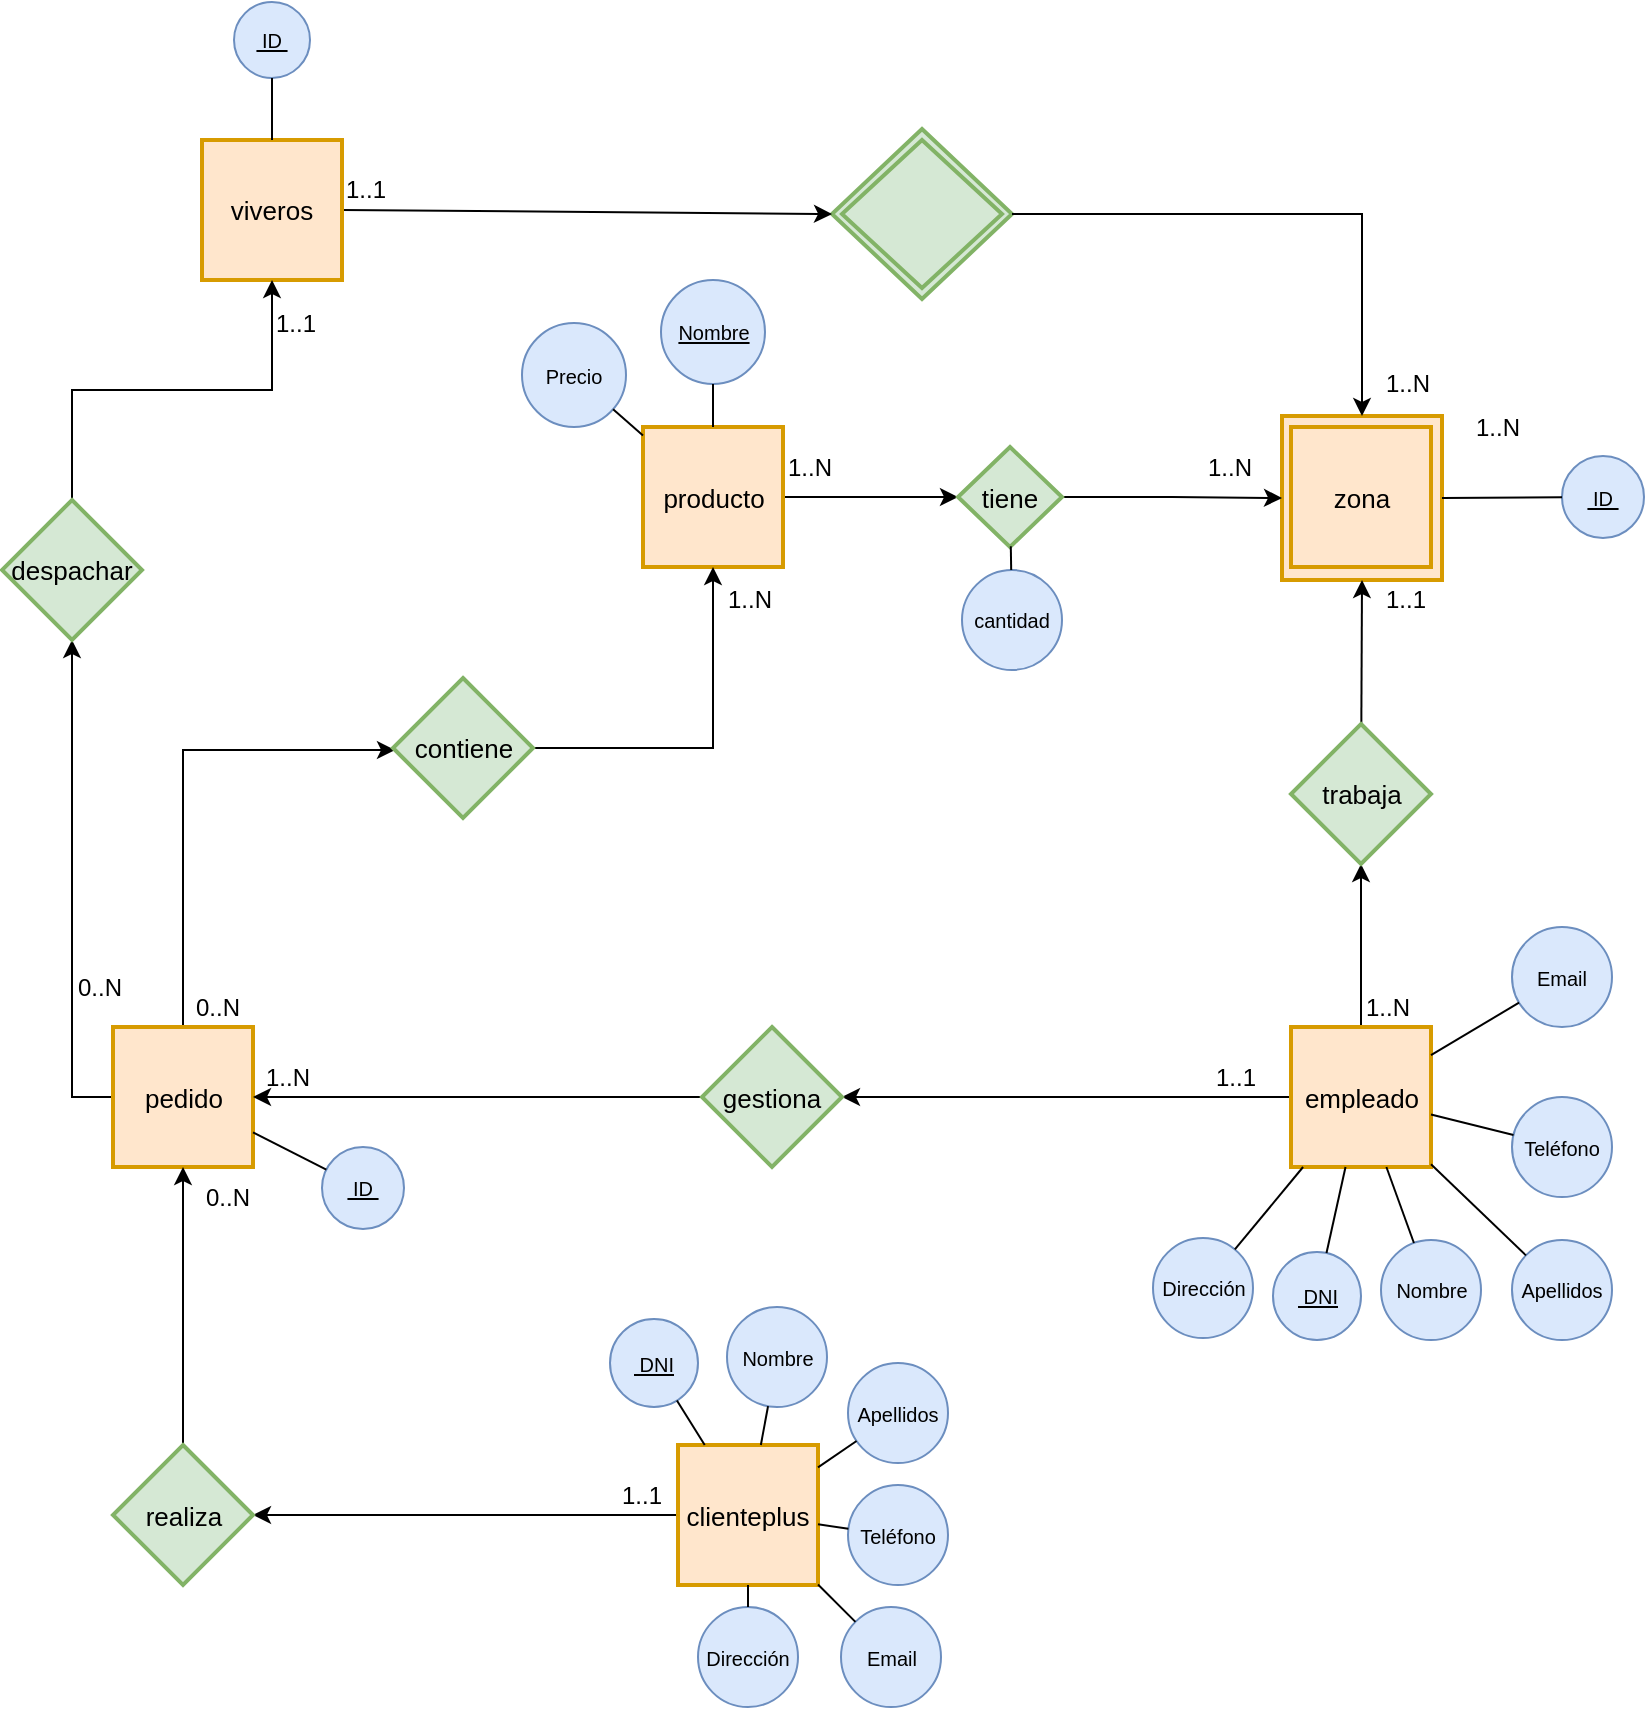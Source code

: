 <mxfile version="12.1.4" type="google" pages="1"><diagram id="fc1f3b67-3c9b-b1b3-7705-706421d27264" name="viveros"><mxGraphModel dx="1027" dy="450" grid="1" gridSize="10" guides="1" tooltips="1" connect="1" arrows="1" fold="1" page="1" pageScale="1" pageWidth="850" pageHeight="1100" math="0" shadow="0"><root><mxCell id="0"/><mxCell id="1" parent="0"/><mxCell id="VhdvfVm2bd-a9Y0fIcU3-1" value="&lt;div&gt;&lt;br&gt;&lt;/div&gt;" style="shape=rhombus;strokeWidth=2;fontSize=13;perimeter=rhombusPerimeter;whiteSpace=wrap;html=1;align=center;fillColor=#d5e8d4;strokeColor=#82b366;" vertex="1" parent="1"><mxGeometry x="435" y="95.5" width="90" height="85" as="geometry"/></mxCell><mxCell id="ls2OXbOkN76TDWyOJw7h-2" value="" style="strokeWidth=2;whiteSpace=wrap;html=1;align=center;fontSize=13;fontFamily=Helvetica;fontColor=#000000;strokeColor=#d79b00;fillColor=#ffe6cc;" parent="1" vertex="1"><mxGeometry x="660" y="239" width="80" height="82" as="geometry"/></mxCell><mxCell id="Z8c_3rvrhcYMwWLiJpeK-27" style="edgeStyle=none;rounded=0;orthogonalLoop=1;jettySize=auto;html=1;exitX=1;exitY=0.5;exitDx=0;exitDy=0;entryX=0;entryY=0.5;entryDx=0;entryDy=0;" parent="1" source="4cd4486c729dc68b-1" target="VhdvfVm2bd-a9Y0fIcU3-1" edge="1"><mxGeometry relative="1" as="geometry"><mxPoint x="380" y="138" as="targetPoint"/></mxGeometry></mxCell><mxCell id="4cd4486c729dc68b-1" value="viveros" style="strokeWidth=2;whiteSpace=wrap;html=1;align=center;fontSize=13;fontFamily=Helvetica;fontColor=#000000;strokeColor=#d79b00;fillColor=#ffe6cc;" parent="1" vertex="1"><mxGeometry x="120" y="101" width="70" height="70" as="geometry"/></mxCell><mxCell id="4a63a70a29bb4ada-2" value="&lt;u&gt;&amp;nbsp;ID&amp;nbsp;&lt;/u&gt;" style="ellipse;whiteSpace=wrap;html=1;aspect=fixed;fontSize=10;fillColor=#dae8fc;strokeColor=#6c8ebf;" parent="1" vertex="1"><mxGeometry x="136" y="32" width="38" height="38" as="geometry"/></mxCell><mxCell id="4a63a70a29bb4ada-5" value="zona" style="strokeWidth=2;whiteSpace=wrap;html=1;align=center;fontSize=13;fontFamily=Helvetica;fontColor=#000000;strokeColor=#d79b00;fillColor=#ffe6cc;" parent="1" vertex="1"><mxGeometry x="664.5" y="244.5" width="70" height="70" as="geometry"/></mxCell><mxCell id="4a63a70a29bb4ada-8" value="&lt;u&gt;&amp;nbsp;ID&amp;nbsp;&lt;/u&gt;" style="ellipse;whiteSpace=wrap;html=1;aspect=fixed;fontSize=10;fillColor=#dae8fc;strokeColor=#6c8ebf;" parent="1" vertex="1"><mxGeometry x="800" y="259" width="41" height="41" as="geometry"/></mxCell><mxCell id="Z8c_3rvrhcYMwWLiJpeK-30" style="edgeStyle=none;rounded=0;orthogonalLoop=1;jettySize=auto;html=1;" parent="1" source="4a63a70a29bb4ada-13" target="Z8c_3rvrhcYMwWLiJpeK-29" edge="1"><mxGeometry relative="1" as="geometry"/></mxCell><mxCell id="4a63a70a29bb4ada-13" value="producto" style="strokeWidth=2;whiteSpace=wrap;html=1;align=center;fontSize=13;fontFamily=Helvetica;fontColor=#000000;strokeColor=#d79b00;fillColor=#ffe6cc;" parent="1" vertex="1"><mxGeometry x="340.5" y="244.5" width="70" height="70" as="geometry"/></mxCell><mxCell id="qauxjMM2i9UyJTdmKq9R-5" style="edgeStyle=orthogonalEdgeStyle;rounded=0;orthogonalLoop=1;jettySize=auto;html=1;exitX=0;exitY=0.5;exitDx=0;exitDy=0;entryX=1;entryY=0.5;entryDx=0;entryDy=0;" parent="1" source="4a63a70a29bb4ada-16" target="qauxjMM2i9UyJTdmKq9R-4" edge="1"><mxGeometry relative="1" as="geometry"/></mxCell><mxCell id="4a63a70a29bb4ada-16" value="clienteplus" style="strokeWidth=2;whiteSpace=wrap;html=1;align=center;fontSize=13;fontFamily=Helvetica;fontColor=#000000;strokeColor=#d79b00;fillColor=#ffe6cc;" parent="1" vertex="1"><mxGeometry x="358" y="753.5" width="70" height="70" as="geometry"/></mxCell><mxCell id="Z8c_3rvrhcYMwWLiJpeK-8" style="edgeStyle=none;rounded=0;orthogonalLoop=1;jettySize=auto;html=1;exitX=0.5;exitY=0;exitDx=0;exitDy=0;" parent="1" source="4a63a70a29bb4ada-19" target="4a63a70a29bb4ada-23" edge="1"><mxGeometry relative="1" as="geometry"><mxPoint x="712.197" y="486.697" as="targetPoint"/></mxGeometry></mxCell><mxCell id="qauxjMM2i9UyJTdmKq9R-2" style="edgeStyle=orthogonalEdgeStyle;rounded=0;orthogonalLoop=1;jettySize=auto;html=1;exitX=0;exitY=0.5;exitDx=0;exitDy=0;entryX=1;entryY=0.5;entryDx=0;entryDy=0;" parent="1" source="4a63a70a29bb4ada-19" target="qauxjMM2i9UyJTdmKq9R-1" edge="1"><mxGeometry relative="1" as="geometry"/></mxCell><mxCell id="4a63a70a29bb4ada-19" value="empleado" style="strokeWidth=2;whiteSpace=wrap;html=1;align=center;fontSize=13;fontFamily=Helvetica;fontColor=#000000;strokeColor=#d79b00;fillColor=#ffe6cc;" parent="1" vertex="1"><mxGeometry x="664.5" y="544.5" width="70" height="70" as="geometry"/></mxCell><mxCell id="Z8c_3rvrhcYMwWLiJpeK-28" style="edgeStyle=none;rounded=0;orthogonalLoop=1;jettySize=auto;html=1;entryX=0.5;entryY=0;entryDx=0;entryDy=0;exitX=1;exitY=0.5;exitDx=0;exitDy=0;" parent="1" source="VhdvfVm2bd-a9Y0fIcU3-1" target="ls2OXbOkN76TDWyOJw7h-2" edge="1"><mxGeometry relative="1" as="geometry"><Array as="points"><mxPoint x="700" y="138"/></Array><mxPoint x="700" y="220" as="targetPoint"/><mxPoint x="550" y="138" as="sourcePoint"/></mxGeometry></mxCell><mxCell id="4a63a70a29bb4ada-22" value="" style="shape=rhombus;strokeWidth=2;fontSize=13;perimeter=rhombusPerimeter;whiteSpace=wrap;html=1;align=center;fillColor=#d5e8d4;strokeColor=#82b366;" parent="1" vertex="1"><mxGeometry x="440" y="101" width="80" height="74" as="geometry"/></mxCell><mxCell id="Z8c_3rvrhcYMwWLiJpeK-10" style="edgeStyle=none;rounded=0;orthogonalLoop=1;jettySize=auto;html=1;entryX=0.5;entryY=1;entryDx=0;entryDy=0;" parent="1" source="4a63a70a29bb4ada-23" target="ls2OXbOkN76TDWyOJw7h-2" edge="1"><mxGeometry relative="1" as="geometry"><mxPoint x="680" y="370" as="targetPoint"/></mxGeometry></mxCell><mxCell id="4a63a70a29bb4ada-23" value="trabaja" style="shape=rhombus;strokeWidth=2;fontSize=13;perimeter=rhombusPerimeter;whiteSpace=wrap;html=1;align=center;fillColor=#d5e8d4;strokeColor=#82b366;" parent="1" vertex="1"><mxGeometry x="664.5" y="393" width="70" height="70" as="geometry"/></mxCell><mxCell id="4a63a70a29bb4ada-48" style="rounded=0;html=1;endArrow=none;endFill=0;jettySize=auto;orthogonalLoop=1;fontSize=12;entryX=1;entryY=0.5;entryDx=0;entryDy=0;" parent="1" source="4a63a70a29bb4ada-8" target="ls2OXbOkN76TDWyOJw7h-2" edge="1"><mxGeometry relative="1" as="geometry"><mxPoint x="760" y="260" as="targetPoint"/></mxGeometry></mxCell><mxCell id="4a63a70a29bb4ada-54" style="edgeStyle=none;rounded=0;html=1;endArrow=none;endFill=0;jettySize=auto;orthogonalLoop=1;fontSize=12;" parent="1" source="4a63a70a29bb4ada-2" target="4cd4486c729dc68b-1" edge="1"><mxGeometry relative="1" as="geometry"/></mxCell><mxCell id="Z8c_3rvrhcYMwWLiJpeK-12" value="Nombre" style="ellipse;whiteSpace=wrap;html=1;aspect=fixed;fontSize=10;fillColor=#dae8fc;strokeColor=#6c8ebf;" parent="1" vertex="1"><mxGeometry x="709.5" y="651" width="50" height="50" as="geometry"/></mxCell><mxCell id="Z8c_3rvrhcYMwWLiJpeK-13" value="&lt;u&gt;&amp;nbsp;DNI &lt;br&gt;&lt;/u&gt;" style="ellipse;whiteSpace=wrap;html=1;aspect=fixed;fontSize=10;fillColor=#dae8fc;strokeColor=#6c8ebf;" parent="1" vertex="1"><mxGeometry x="655.5" y="657" width="44" height="44" as="geometry"/></mxCell><mxCell id="Z8c_3rvrhcYMwWLiJpeK-14" value="Teléfono" style="ellipse;whiteSpace=wrap;html=1;aspect=fixed;fontSize=10;fillColor=#dae8fc;strokeColor=#6c8ebf;" parent="1" vertex="1"><mxGeometry x="775" y="579.5" width="50" height="50" as="geometry"/></mxCell><mxCell id="Z8c_3rvrhcYMwWLiJpeK-15" value="Email" style="ellipse;whiteSpace=wrap;html=1;aspect=fixed;fontSize=10;fillColor=#dae8fc;strokeColor=#6c8ebf;" parent="1" vertex="1"><mxGeometry x="775" y="494.5" width="50" height="50" as="geometry"/></mxCell><mxCell id="Z8c_3rvrhcYMwWLiJpeK-16" value="Apellidos" style="ellipse;whiteSpace=wrap;html=1;aspect=fixed;fontSize=10;fillColor=#dae8fc;strokeColor=#6c8ebf;" parent="1" vertex="1"><mxGeometry x="775" y="651" width="50" height="50" as="geometry"/></mxCell><mxCell id="Z8c_3rvrhcYMwWLiJpeK-19" value="" style="endArrow=none;html=1;" parent="1" source="4a63a70a29bb4ada-19" target="Z8c_3rvrhcYMwWLiJpeK-13" edge="1"><mxGeometry width="50" height="50" relative="1" as="geometry"><mxPoint x="658" y="591" as="sourcePoint"/><mxPoint x="708" y="541" as="targetPoint"/></mxGeometry></mxCell><mxCell id="Z8c_3rvrhcYMwWLiJpeK-20" value="" style="endArrow=none;html=1;" parent="1" source="4a63a70a29bb4ada-19" target="Z8c_3rvrhcYMwWLiJpeK-12" edge="1"><mxGeometry width="50" height="50" relative="1" as="geometry"><mxPoint x="641" y="636" as="sourcePoint"/><mxPoint x="778.5" y="538" as="targetPoint"/></mxGeometry></mxCell><mxCell id="Z8c_3rvrhcYMwWLiJpeK-21" value="" style="endArrow=none;html=1;" parent="1" source="4a63a70a29bb4ada-19" target="Z8c_3rvrhcYMwWLiJpeK-16" edge="1"><mxGeometry width="50" height="50" relative="1" as="geometry"><mxPoint x="651" y="646" as="sourcePoint"/><mxPoint x="788.5" y="548" as="targetPoint"/></mxGeometry></mxCell><mxCell id="Z8c_3rvrhcYMwWLiJpeK-22" value="" style="endArrow=none;html=1;" parent="1" source="4a63a70a29bb4ada-19" target="Z8c_3rvrhcYMwWLiJpeK-14" edge="1"><mxGeometry width="50" height="50" relative="1" as="geometry"><mxPoint x="661" y="656" as="sourcePoint"/><mxPoint x="798.5" y="558" as="targetPoint"/></mxGeometry></mxCell><mxCell id="Z8c_3rvrhcYMwWLiJpeK-23" value="" style="endArrow=none;html=1;" parent="1" source="4a63a70a29bb4ada-19" target="Z8c_3rvrhcYMwWLiJpeK-15" edge="1"><mxGeometry width="50" height="50" relative="1" as="geometry"><mxPoint x="671" y="666" as="sourcePoint"/><mxPoint x="758.726" y="718.49" as="targetPoint"/></mxGeometry></mxCell><mxCell id="qauxjMM2i9UyJTdmKq9R-8" style="edgeStyle=orthogonalEdgeStyle;rounded=0;orthogonalLoop=1;jettySize=auto;html=1;exitX=0;exitY=0.5;exitDx=0;exitDy=0;entryX=0.5;entryY=1;entryDx=0;entryDy=0;" parent="1" source="Z8c_3rvrhcYMwWLiJpeK-24" target="yu8tL81CcjQ57KpIXVTA-18" edge="1"><mxGeometry relative="1" as="geometry"/></mxCell><mxCell id="qauxjMM2i9UyJTdmKq9R-13" style="edgeStyle=orthogonalEdgeStyle;rounded=0;orthogonalLoop=1;jettySize=auto;html=1;exitX=0.5;exitY=0;exitDx=0;exitDy=0;" parent="1" source="Z8c_3rvrhcYMwWLiJpeK-24" target="qauxjMM2i9UyJTdmKq9R-12" edge="1"><mxGeometry relative="1" as="geometry"><Array as="points"><mxPoint x="110" y="406"/></Array></mxGeometry></mxCell><mxCell id="Z8c_3rvrhcYMwWLiJpeK-24" value="pedido" style="strokeWidth=2;whiteSpace=wrap;html=1;align=center;fontSize=13;fontFamily=Helvetica;fontColor=#000000;strokeColor=#d79b00;fillColor=#ffe6cc;" parent="1" vertex="1"><mxGeometry x="75.5" y="544.5" width="70" height="70" as="geometry"/></mxCell><mxCell id="yu8tL81CcjQ57KpIXVTA-29" style="edgeStyle=orthogonalEdgeStyle;rounded=0;orthogonalLoop=1;jettySize=auto;html=1;entryX=0;entryY=0.5;entryDx=0;entryDy=0;" parent="1" source="Z8c_3rvrhcYMwWLiJpeK-29" target="ls2OXbOkN76TDWyOJw7h-2" edge="1"><mxGeometry relative="1" as="geometry"><mxPoint x="610" y="290" as="targetPoint"/></mxGeometry></mxCell><mxCell id="Z8c_3rvrhcYMwWLiJpeK-29" value="tiene" style="shape=rhombus;strokeWidth=2;fontSize=13;perimeter=rhombusPerimeter;whiteSpace=wrap;html=1;align=center;fillColor=#d5e8d4;strokeColor=#82b366;" parent="1" vertex="1"><mxGeometry x="498" y="254.5" width="52" height="50" as="geometry"/></mxCell><mxCell id="yu8tL81CcjQ57KpIXVTA-1" value="&lt;u&gt;Nombre&lt;/u&gt;" style="ellipse;whiteSpace=wrap;html=1;aspect=fixed;fontSize=10;fillColor=#dae8fc;strokeColor=#6c8ebf;" parent="1" vertex="1"><mxGeometry x="349.5" y="171" width="52" height="52" as="geometry"/></mxCell><mxCell id="Z8c_3rvrhcYMwWLiJpeK-32" value="cantidad" style="ellipse;whiteSpace=wrap;html=1;aspect=fixed;fontSize=10;fillColor=#dae8fc;strokeColor=#6c8ebf;" parent="1" vertex="1"><mxGeometry x="500" y="316" width="50" height="50" as="geometry"/></mxCell><mxCell id="yu8tL81CcjQ57KpIXVTA-4" value="" style="endArrow=none;html=1;" parent="1" source="4a63a70a29bb4ada-13" target="yu8tL81CcjQ57KpIXVTA-1" edge="1"><mxGeometry width="50" height="50" relative="1" as="geometry"><mxPoint x="149" y="421.5" as="sourcePoint"/><mxPoint x="199" y="371.5" as="targetPoint"/></mxGeometry></mxCell><mxCell id="Z8c_3rvrhcYMwWLiJpeK-33" value="" style="endArrow=none;html=1;" parent="1" source="Z8c_3rvrhcYMwWLiJpeK-29" target="Z8c_3rvrhcYMwWLiJpeK-32" edge="1"><mxGeometry width="50" height="50" relative="1" as="geometry"><mxPoint x="155.658" y="302.5" as="sourcePoint"/><mxPoint x="169.127" y="279.682" as="targetPoint"/></mxGeometry></mxCell><mxCell id="qauxjMM2i9UyJTdmKq9R-3" style="edgeStyle=orthogonalEdgeStyle;rounded=0;orthogonalLoop=1;jettySize=auto;html=1;exitX=0;exitY=0.5;exitDx=0;exitDy=0;" parent="1" source="qauxjMM2i9UyJTdmKq9R-1" target="Z8c_3rvrhcYMwWLiJpeK-24" edge="1"><mxGeometry relative="1" as="geometry"/></mxCell><mxCell id="qauxjMM2i9UyJTdmKq9R-1" value="gestiona" style="shape=rhombus;strokeWidth=2;fontSize=13;perimeter=rhombusPerimeter;whiteSpace=wrap;html=1;align=center;fillColor=#d5e8d4;strokeColor=#82b366;" parent="1" vertex="1"><mxGeometry x="370" y="544.5" width="70" height="70" as="geometry"/></mxCell><mxCell id="yu8tL81CcjQ57KpIXVTA-8" value="Nombre" style="ellipse;whiteSpace=wrap;html=1;aspect=fixed;fontSize=10;fillColor=#dae8fc;strokeColor=#6c8ebf;" parent="1" vertex="1"><mxGeometry x="382.5" y="684.5" width="50" height="50" as="geometry"/></mxCell><mxCell id="yu8tL81CcjQ57KpIXVTA-21" style="edgeStyle=orthogonalEdgeStyle;rounded=0;orthogonalLoop=1;jettySize=auto;html=1;" parent="1" source="qauxjMM2i9UyJTdmKq9R-4" target="Z8c_3rvrhcYMwWLiJpeK-24" edge="1"><mxGeometry relative="1" as="geometry"/></mxCell><mxCell id="qauxjMM2i9UyJTdmKq9R-4" value="realiza" style="shape=rhombus;strokeWidth=2;fontSize=13;perimeter=rhombusPerimeter;whiteSpace=wrap;html=1;align=center;fillColor=#d5e8d4;strokeColor=#82b366;" parent="1" vertex="1"><mxGeometry x="75.5" y="753.5" width="70" height="70" as="geometry"/></mxCell><mxCell id="yu8tL81CcjQ57KpIXVTA-9" value="&lt;u&gt;&amp;nbsp;DNI &lt;br&gt;&lt;/u&gt;" style="ellipse;whiteSpace=wrap;html=1;aspect=fixed;fontSize=10;fillColor=#dae8fc;strokeColor=#6c8ebf;" parent="1" vertex="1"><mxGeometry x="324" y="690.5" width="44" height="44" as="geometry"/></mxCell><mxCell id="yu8tL81CcjQ57KpIXVTA-10" value="Teléfono" style="ellipse;whiteSpace=wrap;html=1;aspect=fixed;fontSize=10;fillColor=#dae8fc;strokeColor=#6c8ebf;" parent="1" vertex="1"><mxGeometry x="443" y="773.5" width="50" height="50" as="geometry"/></mxCell><mxCell id="yu8tL81CcjQ57KpIXVTA-11" value="Email" style="ellipse;whiteSpace=wrap;html=1;aspect=fixed;fontSize=10;fillColor=#dae8fc;strokeColor=#6c8ebf;" parent="1" vertex="1"><mxGeometry x="439.5" y="834.5" width="50" height="50" as="geometry"/></mxCell><mxCell id="yu8tL81CcjQ57KpIXVTA-12" value="Apellidos" style="ellipse;whiteSpace=wrap;html=1;aspect=fixed;fontSize=10;fillColor=#dae8fc;strokeColor=#6c8ebf;" parent="1" vertex="1"><mxGeometry x="443" y="712.5" width="50" height="50" as="geometry"/></mxCell><mxCell id="yu8tL81CcjQ57KpIXVTA-13" value="" style="endArrow=none;html=1;" parent="1" source="yu8tL81CcjQ57KpIXVTA-11" target="4a63a70a29bb4ada-16" edge="1"><mxGeometry width="50" height="50" relative="1" as="geometry"><mxPoint x="706.243" y="913" as="sourcePoint"/><mxPoint x="776.447" y="1034.38" as="targetPoint"/></mxGeometry></mxCell><mxCell id="qauxjMM2i9UyJTdmKq9R-7" value="Dirección" style="ellipse;whiteSpace=wrap;html=1;aspect=fixed;fontSize=10;fillColor=#dae8fc;strokeColor=#6c8ebf;" parent="1" vertex="1"><mxGeometry x="368" y="834.5" width="50" height="50" as="geometry"/></mxCell><mxCell id="yu8tL81CcjQ57KpIXVTA-14" value="" style="endArrow=none;html=1;" parent="1" source="yu8tL81CcjQ57KpIXVTA-10" target="4a63a70a29bb4ada-16" edge="1"><mxGeometry width="50" height="50" relative="1" as="geometry"><mxPoint x="459.68" y="852.489" as="sourcePoint"/><mxPoint x="438" y="831.633" as="targetPoint"/></mxGeometry></mxCell><mxCell id="yu8tL81CcjQ57KpIXVTA-15" value="" style="endArrow=none;html=1;" parent="1" source="yu8tL81CcjQ57KpIXVTA-12" target="4a63a70a29bb4ada-16" edge="1"><mxGeometry width="50" height="50" relative="1" as="geometry"><mxPoint x="469.68" y="862.489" as="sourcePoint"/><mxPoint x="448" y="841.633" as="targetPoint"/></mxGeometry></mxCell><mxCell id="yu8tL81CcjQ57KpIXVTA-16" value="" style="endArrow=none;html=1;" parent="1" source="yu8tL81CcjQ57KpIXVTA-8" target="4a63a70a29bb4ada-16" edge="1"><mxGeometry width="50" height="50" relative="1" as="geometry"><mxPoint x="479.68" y="872.489" as="sourcePoint"/><mxPoint x="458" y="851.633" as="targetPoint"/></mxGeometry></mxCell><mxCell id="yu8tL81CcjQ57KpIXVTA-17" value="" style="endArrow=none;html=1;" parent="1" source="yu8tL81CcjQ57KpIXVTA-9" target="4a63a70a29bb4ada-16" edge="1"><mxGeometry width="50" height="50" relative="1" as="geometry"><mxPoint x="489.68" y="882.489" as="sourcePoint"/><mxPoint x="468" y="861.633" as="targetPoint"/></mxGeometry></mxCell><mxCell id="qauxjMM2i9UyJTdmKq9R-9" style="edgeStyle=orthogonalEdgeStyle;rounded=0;orthogonalLoop=1;jettySize=auto;html=1;exitX=0.5;exitY=0;exitDx=0;exitDy=0;entryX=0.5;entryY=1;entryDx=0;entryDy=0;" parent="1" source="yu8tL81CcjQ57KpIXVTA-18" target="4cd4486c729dc68b-1" edge="1"><mxGeometry relative="1" as="geometry"/></mxCell><mxCell id="yu8tL81CcjQ57KpIXVTA-18" value="despachar" style="shape=rhombus;strokeWidth=2;fontSize=13;perimeter=rhombusPerimeter;whiteSpace=wrap;html=1;align=center;fillColor=#d5e8d4;strokeColor=#82b366;" parent="1" vertex="1"><mxGeometry x="20" y="281" width="70" height="70" as="geometry"/></mxCell><mxCell id="yu8tL81CcjQ57KpIXVTA-24" value="" style="endArrow=none;html=1;" parent="1" source="4a63a70a29bb4ada-16" target="qauxjMM2i9UyJTdmKq9R-7" edge="1"><mxGeometry width="50" height="50" relative="1" as="geometry"><mxPoint x="459.68" y="852.489" as="sourcePoint"/><mxPoint x="438" y="831.633" as="targetPoint"/></mxGeometry></mxCell><mxCell id="yu8tL81CcjQ57KpIXVTA-25" value="Dirección" style="ellipse;whiteSpace=wrap;html=1;aspect=fixed;fontSize=10;fillColor=#dae8fc;strokeColor=#6c8ebf;" parent="1" vertex="1"><mxGeometry x="595.5" y="650" width="50" height="50" as="geometry"/></mxCell><mxCell id="yu8tL81CcjQ57KpIXVTA-26" value="" style="endArrow=none;html=1;" parent="1" source="4a63a70a29bb4ada-19" target="yu8tL81CcjQ57KpIXVTA-25" edge="1"><mxGeometry width="50" height="50" relative="1" as="geometry"><mxPoint x="701.725" y="624.5" as="sourcePoint"/><mxPoint x="692.173" y="667.502" as="targetPoint"/></mxGeometry></mxCell><mxCell id="qauxjMM2i9UyJTdmKq9R-14" style="edgeStyle=orthogonalEdgeStyle;rounded=0;orthogonalLoop=1;jettySize=auto;html=1;entryX=0.5;entryY=1;entryDx=0;entryDy=0;" parent="1" source="qauxjMM2i9UyJTdmKq9R-12" target="4a63a70a29bb4ada-13" edge="1"><mxGeometry relative="1" as="geometry"/></mxCell><mxCell id="qauxjMM2i9UyJTdmKq9R-12" value="contiene" style="shape=rhombus;strokeWidth=2;fontSize=13;perimeter=rhombusPerimeter;whiteSpace=wrap;html=1;align=center;fillColor=#d5e8d4;strokeColor=#82b366;" parent="1" vertex="1"><mxGeometry x="215.5" y="370" width="70" height="70" as="geometry"/></mxCell><mxCell id="yu8tL81CcjQ57KpIXVTA-30" value="Precio" style="ellipse;whiteSpace=wrap;html=1;aspect=fixed;fontSize=10;fillColor=#dae8fc;strokeColor=#6c8ebf;" parent="1" vertex="1"><mxGeometry x="280" y="192.5" width="52" height="52" as="geometry"/></mxCell><mxCell id="yu8tL81CcjQ57KpIXVTA-31" value="" style="endArrow=none;html=1;" parent="1" source="4a63a70a29bb4ada-13" target="yu8tL81CcjQ57KpIXVTA-30" edge="1"><mxGeometry width="50" height="50" relative="1" as="geometry"><mxPoint x="385.5" y="256" as="sourcePoint"/><mxPoint x="385.5" y="233.0" as="targetPoint"/></mxGeometry></mxCell><mxCell id="qauxjMM2i9UyJTdmKq9R-15" value="1..N" style="text;html=1;resizable=0;points=[];autosize=1;align=left;verticalAlign=top;spacingTop=-4;" parent="1" vertex="1"><mxGeometry x="709.5" y="213" width="40" height="20" as="geometry"/></mxCell><mxCell id="yu8tL81CcjQ57KpIXVTA-32" value="1..1" style="text;html=1;resizable=0;points=[];autosize=1;align=left;verticalAlign=top;spacingTop=-4;" parent="1" vertex="1"><mxGeometry x="190" y="116" width="40" height="20" as="geometry"/></mxCell><mxCell id="yu8tL81CcjQ57KpIXVTA-33" value="1..1" style="text;html=1;resizable=0;points=[];autosize=1;align=left;verticalAlign=top;spacingTop=-4;" parent="1" vertex="1"><mxGeometry x="328" y="768.5" width="40" height="20" as="geometry"/></mxCell><mxCell id="yu8tL81CcjQ57KpIXVTA-34" value="1..1" style="text;html=1;resizable=0;points=[];autosize=1;align=left;verticalAlign=top;spacingTop=-4;" parent="1" vertex="1"><mxGeometry x="709.5" y="321" width="40" height="20" as="geometry"/></mxCell><mxCell id="yu8tL81CcjQ57KpIXVTA-35" value="0..N" style="text;html=1;resizable=0;points=[];autosize=1;align=left;verticalAlign=top;spacingTop=-4;" parent="1" vertex="1"><mxGeometry x="120" y="619.5" width="40" height="20" as="geometry"/></mxCell><mxCell id="yu8tL81CcjQ57KpIXVTA-36" value="0..N" style="text;html=1;resizable=0;points=[];autosize=1;align=left;verticalAlign=top;spacingTop=-4;" parent="1" vertex="1"><mxGeometry x="55.5" y="514.5" width="40" height="20" as="geometry"/></mxCell><mxCell id="yu8tL81CcjQ57KpIXVTA-37" value="1..N" style="text;html=1;resizable=0;points=[];autosize=1;align=left;verticalAlign=top;spacingTop=-4;" parent="1" vertex="1"><mxGeometry x="380.5" y="321" width="40" height="20" as="geometry"/></mxCell><mxCell id="yu8tL81CcjQ57KpIXVTA-38" value="1..N" style="text;html=1;resizable=0;points=[];autosize=1;align=left;verticalAlign=top;spacingTop=-4;" parent="1" vertex="1"><mxGeometry x="699.5" y="524.5" width="40" height="20" as="geometry"/></mxCell><mxCell id="yu8tL81CcjQ57KpIXVTA-39" value="1..1" style="text;html=1;resizable=0;points=[];autosize=1;align=left;verticalAlign=top;spacingTop=-4;" parent="1" vertex="1"><mxGeometry x="155" y="182.5" width="40" height="20" as="geometry"/></mxCell><mxCell id="yu8tL81CcjQ57KpIXVTA-40" value="1..N" style="text;html=1;resizable=0;points=[];autosize=1;align=left;verticalAlign=top;spacingTop=-4;" parent="1" vertex="1"><mxGeometry x="410.5" y="254.5" width="40" height="20" as="geometry"/></mxCell><mxCell id="yu8tL81CcjQ57KpIXVTA-41" value="1..N" style="text;html=1;resizable=0;points=[];autosize=1;align=left;verticalAlign=top;spacingTop=-4;" parent="1" vertex="1"><mxGeometry x="620.5" y="254.5" width="40" height="20" as="geometry"/></mxCell><mxCell id="yu8tL81CcjQ57KpIXVTA-42" value="0..N" style="text;html=1;resizable=0;points=[];autosize=1;align=left;verticalAlign=top;spacingTop=-4;" parent="1" vertex="1"><mxGeometry x="115" y="524.5" width="40" height="20" as="geometry"/></mxCell><mxCell id="yu8tL81CcjQ57KpIXVTA-43" value="1..N" style="text;html=1;resizable=0;points=[];autosize=1;align=left;verticalAlign=top;spacingTop=-4;" parent="1" vertex="1"><mxGeometry x="150" y="559.5" width="40" height="20" as="geometry"/></mxCell><mxCell id="yu8tL81CcjQ57KpIXVTA-44" value="1..1" style="text;html=1;resizable=0;points=[];autosize=1;align=left;verticalAlign=top;spacingTop=-4;" parent="1" vertex="1"><mxGeometry x="624.5" y="559.5" width="40" height="20" as="geometry"/></mxCell><mxCell id="HU2PgPSjfOLWrr80fiEZ-1" value="1..N" style="text;html=1;resizable=0;points=[];autosize=1;align=left;verticalAlign=top;spacingTop=-4;" parent="1" vertex="1"><mxGeometry x="755" y="234.5" width="40" height="20" as="geometry"/></mxCell><mxCell id="ls2OXbOkN76TDWyOJw7h-4" value="&lt;u&gt;&amp;nbsp;ID&amp;nbsp;&lt;/u&gt;" style="ellipse;whiteSpace=wrap;html=1;aspect=fixed;fontSize=10;fillColor=#dae8fc;strokeColor=#6c8ebf;" parent="1" vertex="1"><mxGeometry x="180" y="604.5" width="41" height="41" as="geometry"/></mxCell><mxCell id="ls2OXbOkN76TDWyOJw7h-5" value="" style="endArrow=none;html=1;" parent="1" source="ls2OXbOkN76TDWyOJw7h-4" target="Z8c_3rvrhcYMwWLiJpeK-24" edge="1"><mxGeometry width="50" height="50" relative="1" as="geometry"><mxPoint x="367.453" y="741.284" as="sourcePoint"/><mxPoint x="381.355" y="763.5" as="targetPoint"/></mxGeometry></mxCell></root></mxGraphModel></diagram></mxfile>